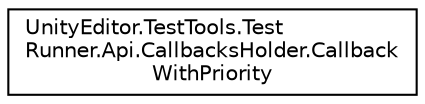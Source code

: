 digraph "Graphical Class Hierarchy"
{
 // LATEX_PDF_SIZE
  edge [fontname="Helvetica",fontsize="10",labelfontname="Helvetica",labelfontsize="10"];
  node [fontname="Helvetica",fontsize="10",shape=record];
  rankdir="LR";
  Node0 [label="UnityEditor.TestTools.Test\lRunner.Api.CallbacksHolder.Callback\lWithPriority",height=0.2,width=0.4,color="black", fillcolor="white", style="filled",URL="$struct_unity_editor_1_1_test_tools_1_1_test_runner_1_1_api_1_1_callbacks_holder_1_1_callback_with_priority.html",tooltip=" "];
}
